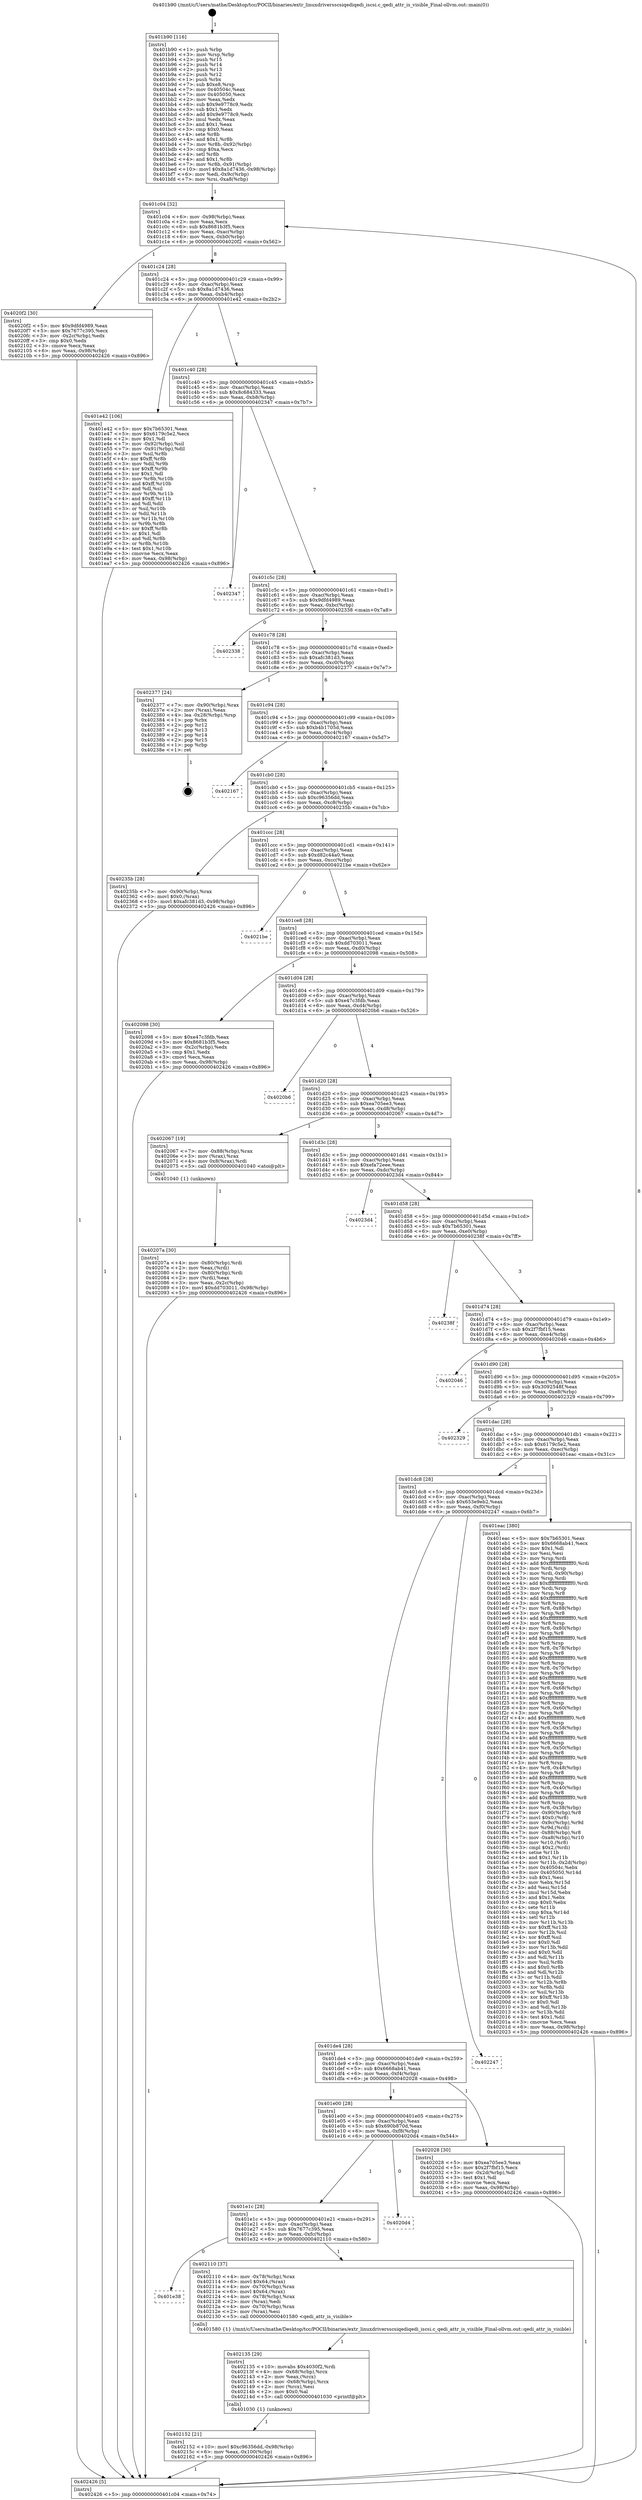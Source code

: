 digraph "0x401b90" {
  label = "0x401b90 (/mnt/c/Users/mathe/Desktop/tcc/POCII/binaries/extr_linuxdriversscsiqediqedi_iscsi.c_qedi_attr_is_visible_Final-ollvm.out::main(0))"
  labelloc = "t"
  node[shape=record]

  Entry [label="",width=0.3,height=0.3,shape=circle,fillcolor=black,style=filled]
  "0x401c04" [label="{
     0x401c04 [32]\l
     | [instrs]\l
     &nbsp;&nbsp;0x401c04 \<+6\>: mov -0x98(%rbp),%eax\l
     &nbsp;&nbsp;0x401c0a \<+2\>: mov %eax,%ecx\l
     &nbsp;&nbsp;0x401c0c \<+6\>: sub $0x8681b3f5,%ecx\l
     &nbsp;&nbsp;0x401c12 \<+6\>: mov %eax,-0xac(%rbp)\l
     &nbsp;&nbsp;0x401c18 \<+6\>: mov %ecx,-0xb0(%rbp)\l
     &nbsp;&nbsp;0x401c1e \<+6\>: je 00000000004020f2 \<main+0x562\>\l
  }"]
  "0x4020f2" [label="{
     0x4020f2 [30]\l
     | [instrs]\l
     &nbsp;&nbsp;0x4020f2 \<+5\>: mov $0x9dfd4989,%eax\l
     &nbsp;&nbsp;0x4020f7 \<+5\>: mov $0x7677c395,%ecx\l
     &nbsp;&nbsp;0x4020fc \<+3\>: mov -0x2c(%rbp),%edx\l
     &nbsp;&nbsp;0x4020ff \<+3\>: cmp $0x0,%edx\l
     &nbsp;&nbsp;0x402102 \<+3\>: cmove %ecx,%eax\l
     &nbsp;&nbsp;0x402105 \<+6\>: mov %eax,-0x98(%rbp)\l
     &nbsp;&nbsp;0x40210b \<+5\>: jmp 0000000000402426 \<main+0x896\>\l
  }"]
  "0x401c24" [label="{
     0x401c24 [28]\l
     | [instrs]\l
     &nbsp;&nbsp;0x401c24 \<+5\>: jmp 0000000000401c29 \<main+0x99\>\l
     &nbsp;&nbsp;0x401c29 \<+6\>: mov -0xac(%rbp),%eax\l
     &nbsp;&nbsp;0x401c2f \<+5\>: sub $0x8a1d7436,%eax\l
     &nbsp;&nbsp;0x401c34 \<+6\>: mov %eax,-0xb4(%rbp)\l
     &nbsp;&nbsp;0x401c3a \<+6\>: je 0000000000401e42 \<main+0x2b2\>\l
  }"]
  Exit [label="",width=0.3,height=0.3,shape=circle,fillcolor=black,style=filled,peripheries=2]
  "0x401e42" [label="{
     0x401e42 [106]\l
     | [instrs]\l
     &nbsp;&nbsp;0x401e42 \<+5\>: mov $0x7b65301,%eax\l
     &nbsp;&nbsp;0x401e47 \<+5\>: mov $0x6179c5e2,%ecx\l
     &nbsp;&nbsp;0x401e4c \<+2\>: mov $0x1,%dl\l
     &nbsp;&nbsp;0x401e4e \<+7\>: mov -0x92(%rbp),%sil\l
     &nbsp;&nbsp;0x401e55 \<+7\>: mov -0x91(%rbp),%dil\l
     &nbsp;&nbsp;0x401e5c \<+3\>: mov %sil,%r8b\l
     &nbsp;&nbsp;0x401e5f \<+4\>: xor $0xff,%r8b\l
     &nbsp;&nbsp;0x401e63 \<+3\>: mov %dil,%r9b\l
     &nbsp;&nbsp;0x401e66 \<+4\>: xor $0xff,%r9b\l
     &nbsp;&nbsp;0x401e6a \<+3\>: xor $0x1,%dl\l
     &nbsp;&nbsp;0x401e6d \<+3\>: mov %r8b,%r10b\l
     &nbsp;&nbsp;0x401e70 \<+4\>: and $0xff,%r10b\l
     &nbsp;&nbsp;0x401e74 \<+3\>: and %dl,%sil\l
     &nbsp;&nbsp;0x401e77 \<+3\>: mov %r9b,%r11b\l
     &nbsp;&nbsp;0x401e7a \<+4\>: and $0xff,%r11b\l
     &nbsp;&nbsp;0x401e7e \<+3\>: and %dl,%dil\l
     &nbsp;&nbsp;0x401e81 \<+3\>: or %sil,%r10b\l
     &nbsp;&nbsp;0x401e84 \<+3\>: or %dil,%r11b\l
     &nbsp;&nbsp;0x401e87 \<+3\>: xor %r11b,%r10b\l
     &nbsp;&nbsp;0x401e8a \<+3\>: or %r9b,%r8b\l
     &nbsp;&nbsp;0x401e8d \<+4\>: xor $0xff,%r8b\l
     &nbsp;&nbsp;0x401e91 \<+3\>: or $0x1,%dl\l
     &nbsp;&nbsp;0x401e94 \<+3\>: and %dl,%r8b\l
     &nbsp;&nbsp;0x401e97 \<+3\>: or %r8b,%r10b\l
     &nbsp;&nbsp;0x401e9a \<+4\>: test $0x1,%r10b\l
     &nbsp;&nbsp;0x401e9e \<+3\>: cmovne %ecx,%eax\l
     &nbsp;&nbsp;0x401ea1 \<+6\>: mov %eax,-0x98(%rbp)\l
     &nbsp;&nbsp;0x401ea7 \<+5\>: jmp 0000000000402426 \<main+0x896\>\l
  }"]
  "0x401c40" [label="{
     0x401c40 [28]\l
     | [instrs]\l
     &nbsp;&nbsp;0x401c40 \<+5\>: jmp 0000000000401c45 \<main+0xb5\>\l
     &nbsp;&nbsp;0x401c45 \<+6\>: mov -0xac(%rbp),%eax\l
     &nbsp;&nbsp;0x401c4b \<+5\>: sub $0x8c684333,%eax\l
     &nbsp;&nbsp;0x401c50 \<+6\>: mov %eax,-0xb8(%rbp)\l
     &nbsp;&nbsp;0x401c56 \<+6\>: je 0000000000402347 \<main+0x7b7\>\l
  }"]
  "0x402426" [label="{
     0x402426 [5]\l
     | [instrs]\l
     &nbsp;&nbsp;0x402426 \<+5\>: jmp 0000000000401c04 \<main+0x74\>\l
  }"]
  "0x401b90" [label="{
     0x401b90 [116]\l
     | [instrs]\l
     &nbsp;&nbsp;0x401b90 \<+1\>: push %rbp\l
     &nbsp;&nbsp;0x401b91 \<+3\>: mov %rsp,%rbp\l
     &nbsp;&nbsp;0x401b94 \<+2\>: push %r15\l
     &nbsp;&nbsp;0x401b96 \<+2\>: push %r14\l
     &nbsp;&nbsp;0x401b98 \<+2\>: push %r13\l
     &nbsp;&nbsp;0x401b9a \<+2\>: push %r12\l
     &nbsp;&nbsp;0x401b9c \<+1\>: push %rbx\l
     &nbsp;&nbsp;0x401b9d \<+7\>: sub $0xe8,%rsp\l
     &nbsp;&nbsp;0x401ba4 \<+7\>: mov 0x40504c,%eax\l
     &nbsp;&nbsp;0x401bab \<+7\>: mov 0x405050,%ecx\l
     &nbsp;&nbsp;0x401bb2 \<+2\>: mov %eax,%edx\l
     &nbsp;&nbsp;0x401bb4 \<+6\>: sub $0x9e9778c9,%edx\l
     &nbsp;&nbsp;0x401bba \<+3\>: sub $0x1,%edx\l
     &nbsp;&nbsp;0x401bbd \<+6\>: add $0x9e9778c9,%edx\l
     &nbsp;&nbsp;0x401bc3 \<+3\>: imul %edx,%eax\l
     &nbsp;&nbsp;0x401bc6 \<+3\>: and $0x1,%eax\l
     &nbsp;&nbsp;0x401bc9 \<+3\>: cmp $0x0,%eax\l
     &nbsp;&nbsp;0x401bcc \<+4\>: sete %r8b\l
     &nbsp;&nbsp;0x401bd0 \<+4\>: and $0x1,%r8b\l
     &nbsp;&nbsp;0x401bd4 \<+7\>: mov %r8b,-0x92(%rbp)\l
     &nbsp;&nbsp;0x401bdb \<+3\>: cmp $0xa,%ecx\l
     &nbsp;&nbsp;0x401bde \<+4\>: setl %r8b\l
     &nbsp;&nbsp;0x401be2 \<+4\>: and $0x1,%r8b\l
     &nbsp;&nbsp;0x401be6 \<+7\>: mov %r8b,-0x91(%rbp)\l
     &nbsp;&nbsp;0x401bed \<+10\>: movl $0x8a1d7436,-0x98(%rbp)\l
     &nbsp;&nbsp;0x401bf7 \<+6\>: mov %edi,-0x9c(%rbp)\l
     &nbsp;&nbsp;0x401bfd \<+7\>: mov %rsi,-0xa8(%rbp)\l
  }"]
  "0x402152" [label="{
     0x402152 [21]\l
     | [instrs]\l
     &nbsp;&nbsp;0x402152 \<+10\>: movl $0xc96356dd,-0x98(%rbp)\l
     &nbsp;&nbsp;0x40215c \<+6\>: mov %eax,-0x100(%rbp)\l
     &nbsp;&nbsp;0x402162 \<+5\>: jmp 0000000000402426 \<main+0x896\>\l
  }"]
  "0x402347" [label="{
     0x402347\l
  }", style=dashed]
  "0x401c5c" [label="{
     0x401c5c [28]\l
     | [instrs]\l
     &nbsp;&nbsp;0x401c5c \<+5\>: jmp 0000000000401c61 \<main+0xd1\>\l
     &nbsp;&nbsp;0x401c61 \<+6\>: mov -0xac(%rbp),%eax\l
     &nbsp;&nbsp;0x401c67 \<+5\>: sub $0x9dfd4989,%eax\l
     &nbsp;&nbsp;0x401c6c \<+6\>: mov %eax,-0xbc(%rbp)\l
     &nbsp;&nbsp;0x401c72 \<+6\>: je 0000000000402338 \<main+0x7a8\>\l
  }"]
  "0x402135" [label="{
     0x402135 [29]\l
     | [instrs]\l
     &nbsp;&nbsp;0x402135 \<+10\>: movabs $0x4030f2,%rdi\l
     &nbsp;&nbsp;0x40213f \<+4\>: mov -0x68(%rbp),%rcx\l
     &nbsp;&nbsp;0x402143 \<+2\>: mov %eax,(%rcx)\l
     &nbsp;&nbsp;0x402145 \<+4\>: mov -0x68(%rbp),%rcx\l
     &nbsp;&nbsp;0x402149 \<+2\>: mov (%rcx),%esi\l
     &nbsp;&nbsp;0x40214b \<+2\>: mov $0x0,%al\l
     &nbsp;&nbsp;0x40214d \<+5\>: call 0000000000401030 \<printf@plt\>\l
     | [calls]\l
     &nbsp;&nbsp;0x401030 \{1\} (unknown)\l
  }"]
  "0x402338" [label="{
     0x402338\l
  }", style=dashed]
  "0x401c78" [label="{
     0x401c78 [28]\l
     | [instrs]\l
     &nbsp;&nbsp;0x401c78 \<+5\>: jmp 0000000000401c7d \<main+0xed\>\l
     &nbsp;&nbsp;0x401c7d \<+6\>: mov -0xac(%rbp),%eax\l
     &nbsp;&nbsp;0x401c83 \<+5\>: sub $0xafc381d3,%eax\l
     &nbsp;&nbsp;0x401c88 \<+6\>: mov %eax,-0xc0(%rbp)\l
     &nbsp;&nbsp;0x401c8e \<+6\>: je 0000000000402377 \<main+0x7e7\>\l
  }"]
  "0x401e38" [label="{
     0x401e38\l
  }", style=dashed]
  "0x402377" [label="{
     0x402377 [24]\l
     | [instrs]\l
     &nbsp;&nbsp;0x402377 \<+7\>: mov -0x90(%rbp),%rax\l
     &nbsp;&nbsp;0x40237e \<+2\>: mov (%rax),%eax\l
     &nbsp;&nbsp;0x402380 \<+4\>: lea -0x28(%rbp),%rsp\l
     &nbsp;&nbsp;0x402384 \<+1\>: pop %rbx\l
     &nbsp;&nbsp;0x402385 \<+2\>: pop %r12\l
     &nbsp;&nbsp;0x402387 \<+2\>: pop %r13\l
     &nbsp;&nbsp;0x402389 \<+2\>: pop %r14\l
     &nbsp;&nbsp;0x40238b \<+2\>: pop %r15\l
     &nbsp;&nbsp;0x40238d \<+1\>: pop %rbp\l
     &nbsp;&nbsp;0x40238e \<+1\>: ret\l
  }"]
  "0x401c94" [label="{
     0x401c94 [28]\l
     | [instrs]\l
     &nbsp;&nbsp;0x401c94 \<+5\>: jmp 0000000000401c99 \<main+0x109\>\l
     &nbsp;&nbsp;0x401c99 \<+6\>: mov -0xac(%rbp),%eax\l
     &nbsp;&nbsp;0x401c9f \<+5\>: sub $0xb4b1705d,%eax\l
     &nbsp;&nbsp;0x401ca4 \<+6\>: mov %eax,-0xc4(%rbp)\l
     &nbsp;&nbsp;0x401caa \<+6\>: je 0000000000402167 \<main+0x5d7\>\l
  }"]
  "0x402110" [label="{
     0x402110 [37]\l
     | [instrs]\l
     &nbsp;&nbsp;0x402110 \<+4\>: mov -0x78(%rbp),%rax\l
     &nbsp;&nbsp;0x402114 \<+6\>: movl $0x64,(%rax)\l
     &nbsp;&nbsp;0x40211a \<+4\>: mov -0x70(%rbp),%rax\l
     &nbsp;&nbsp;0x40211e \<+6\>: movl $0x64,(%rax)\l
     &nbsp;&nbsp;0x402124 \<+4\>: mov -0x78(%rbp),%rax\l
     &nbsp;&nbsp;0x402128 \<+2\>: mov (%rax),%edi\l
     &nbsp;&nbsp;0x40212a \<+4\>: mov -0x70(%rbp),%rax\l
     &nbsp;&nbsp;0x40212e \<+2\>: mov (%rax),%esi\l
     &nbsp;&nbsp;0x402130 \<+5\>: call 0000000000401580 \<qedi_attr_is_visible\>\l
     | [calls]\l
     &nbsp;&nbsp;0x401580 \{1\} (/mnt/c/Users/mathe/Desktop/tcc/POCII/binaries/extr_linuxdriversscsiqediqedi_iscsi.c_qedi_attr_is_visible_Final-ollvm.out::qedi_attr_is_visible)\l
  }"]
  "0x402167" [label="{
     0x402167\l
  }", style=dashed]
  "0x401cb0" [label="{
     0x401cb0 [28]\l
     | [instrs]\l
     &nbsp;&nbsp;0x401cb0 \<+5\>: jmp 0000000000401cb5 \<main+0x125\>\l
     &nbsp;&nbsp;0x401cb5 \<+6\>: mov -0xac(%rbp),%eax\l
     &nbsp;&nbsp;0x401cbb \<+5\>: sub $0xc96356dd,%eax\l
     &nbsp;&nbsp;0x401cc0 \<+6\>: mov %eax,-0xc8(%rbp)\l
     &nbsp;&nbsp;0x401cc6 \<+6\>: je 000000000040235b \<main+0x7cb\>\l
  }"]
  "0x401e1c" [label="{
     0x401e1c [28]\l
     | [instrs]\l
     &nbsp;&nbsp;0x401e1c \<+5\>: jmp 0000000000401e21 \<main+0x291\>\l
     &nbsp;&nbsp;0x401e21 \<+6\>: mov -0xac(%rbp),%eax\l
     &nbsp;&nbsp;0x401e27 \<+5\>: sub $0x7677c395,%eax\l
     &nbsp;&nbsp;0x401e2c \<+6\>: mov %eax,-0xfc(%rbp)\l
     &nbsp;&nbsp;0x401e32 \<+6\>: je 0000000000402110 \<main+0x580\>\l
  }"]
  "0x40235b" [label="{
     0x40235b [28]\l
     | [instrs]\l
     &nbsp;&nbsp;0x40235b \<+7\>: mov -0x90(%rbp),%rax\l
     &nbsp;&nbsp;0x402362 \<+6\>: movl $0x0,(%rax)\l
     &nbsp;&nbsp;0x402368 \<+10\>: movl $0xafc381d3,-0x98(%rbp)\l
     &nbsp;&nbsp;0x402372 \<+5\>: jmp 0000000000402426 \<main+0x896\>\l
  }"]
  "0x401ccc" [label="{
     0x401ccc [28]\l
     | [instrs]\l
     &nbsp;&nbsp;0x401ccc \<+5\>: jmp 0000000000401cd1 \<main+0x141\>\l
     &nbsp;&nbsp;0x401cd1 \<+6\>: mov -0xac(%rbp),%eax\l
     &nbsp;&nbsp;0x401cd7 \<+5\>: sub $0xd82c44a0,%eax\l
     &nbsp;&nbsp;0x401cdc \<+6\>: mov %eax,-0xcc(%rbp)\l
     &nbsp;&nbsp;0x401ce2 \<+6\>: je 00000000004021be \<main+0x62e\>\l
  }"]
  "0x4020d4" [label="{
     0x4020d4\l
  }", style=dashed]
  "0x4021be" [label="{
     0x4021be\l
  }", style=dashed]
  "0x401ce8" [label="{
     0x401ce8 [28]\l
     | [instrs]\l
     &nbsp;&nbsp;0x401ce8 \<+5\>: jmp 0000000000401ced \<main+0x15d\>\l
     &nbsp;&nbsp;0x401ced \<+6\>: mov -0xac(%rbp),%eax\l
     &nbsp;&nbsp;0x401cf3 \<+5\>: sub $0xdd703011,%eax\l
     &nbsp;&nbsp;0x401cf8 \<+6\>: mov %eax,-0xd0(%rbp)\l
     &nbsp;&nbsp;0x401cfe \<+6\>: je 0000000000402098 \<main+0x508\>\l
  }"]
  "0x40207a" [label="{
     0x40207a [30]\l
     | [instrs]\l
     &nbsp;&nbsp;0x40207a \<+4\>: mov -0x80(%rbp),%rdi\l
     &nbsp;&nbsp;0x40207e \<+2\>: mov %eax,(%rdi)\l
     &nbsp;&nbsp;0x402080 \<+4\>: mov -0x80(%rbp),%rdi\l
     &nbsp;&nbsp;0x402084 \<+2\>: mov (%rdi),%eax\l
     &nbsp;&nbsp;0x402086 \<+3\>: mov %eax,-0x2c(%rbp)\l
     &nbsp;&nbsp;0x402089 \<+10\>: movl $0xdd703011,-0x98(%rbp)\l
     &nbsp;&nbsp;0x402093 \<+5\>: jmp 0000000000402426 \<main+0x896\>\l
  }"]
  "0x402098" [label="{
     0x402098 [30]\l
     | [instrs]\l
     &nbsp;&nbsp;0x402098 \<+5\>: mov $0xe47c3fdb,%eax\l
     &nbsp;&nbsp;0x40209d \<+5\>: mov $0x8681b3f5,%ecx\l
     &nbsp;&nbsp;0x4020a2 \<+3\>: mov -0x2c(%rbp),%edx\l
     &nbsp;&nbsp;0x4020a5 \<+3\>: cmp $0x1,%edx\l
     &nbsp;&nbsp;0x4020a8 \<+3\>: cmovl %ecx,%eax\l
     &nbsp;&nbsp;0x4020ab \<+6\>: mov %eax,-0x98(%rbp)\l
     &nbsp;&nbsp;0x4020b1 \<+5\>: jmp 0000000000402426 \<main+0x896\>\l
  }"]
  "0x401d04" [label="{
     0x401d04 [28]\l
     | [instrs]\l
     &nbsp;&nbsp;0x401d04 \<+5\>: jmp 0000000000401d09 \<main+0x179\>\l
     &nbsp;&nbsp;0x401d09 \<+6\>: mov -0xac(%rbp),%eax\l
     &nbsp;&nbsp;0x401d0f \<+5\>: sub $0xe47c3fdb,%eax\l
     &nbsp;&nbsp;0x401d14 \<+6\>: mov %eax,-0xd4(%rbp)\l
     &nbsp;&nbsp;0x401d1a \<+6\>: je 00000000004020b6 \<main+0x526\>\l
  }"]
  "0x401e00" [label="{
     0x401e00 [28]\l
     | [instrs]\l
     &nbsp;&nbsp;0x401e00 \<+5\>: jmp 0000000000401e05 \<main+0x275\>\l
     &nbsp;&nbsp;0x401e05 \<+6\>: mov -0xac(%rbp),%eax\l
     &nbsp;&nbsp;0x401e0b \<+5\>: sub $0x690b870d,%eax\l
     &nbsp;&nbsp;0x401e10 \<+6\>: mov %eax,-0xf8(%rbp)\l
     &nbsp;&nbsp;0x401e16 \<+6\>: je 00000000004020d4 \<main+0x544\>\l
  }"]
  "0x4020b6" [label="{
     0x4020b6\l
  }", style=dashed]
  "0x401d20" [label="{
     0x401d20 [28]\l
     | [instrs]\l
     &nbsp;&nbsp;0x401d20 \<+5\>: jmp 0000000000401d25 \<main+0x195\>\l
     &nbsp;&nbsp;0x401d25 \<+6\>: mov -0xac(%rbp),%eax\l
     &nbsp;&nbsp;0x401d2b \<+5\>: sub $0xea705ee3,%eax\l
     &nbsp;&nbsp;0x401d30 \<+6\>: mov %eax,-0xd8(%rbp)\l
     &nbsp;&nbsp;0x401d36 \<+6\>: je 0000000000402067 \<main+0x4d7\>\l
  }"]
  "0x402028" [label="{
     0x402028 [30]\l
     | [instrs]\l
     &nbsp;&nbsp;0x402028 \<+5\>: mov $0xea705ee3,%eax\l
     &nbsp;&nbsp;0x40202d \<+5\>: mov $0x2f7fbf15,%ecx\l
     &nbsp;&nbsp;0x402032 \<+3\>: mov -0x2d(%rbp),%dl\l
     &nbsp;&nbsp;0x402035 \<+3\>: test $0x1,%dl\l
     &nbsp;&nbsp;0x402038 \<+3\>: cmovne %ecx,%eax\l
     &nbsp;&nbsp;0x40203b \<+6\>: mov %eax,-0x98(%rbp)\l
     &nbsp;&nbsp;0x402041 \<+5\>: jmp 0000000000402426 \<main+0x896\>\l
  }"]
  "0x402067" [label="{
     0x402067 [19]\l
     | [instrs]\l
     &nbsp;&nbsp;0x402067 \<+7\>: mov -0x88(%rbp),%rax\l
     &nbsp;&nbsp;0x40206e \<+3\>: mov (%rax),%rax\l
     &nbsp;&nbsp;0x402071 \<+4\>: mov 0x8(%rax),%rdi\l
     &nbsp;&nbsp;0x402075 \<+5\>: call 0000000000401040 \<atoi@plt\>\l
     | [calls]\l
     &nbsp;&nbsp;0x401040 \{1\} (unknown)\l
  }"]
  "0x401d3c" [label="{
     0x401d3c [28]\l
     | [instrs]\l
     &nbsp;&nbsp;0x401d3c \<+5\>: jmp 0000000000401d41 \<main+0x1b1\>\l
     &nbsp;&nbsp;0x401d41 \<+6\>: mov -0xac(%rbp),%eax\l
     &nbsp;&nbsp;0x401d47 \<+5\>: sub $0xefa72eee,%eax\l
     &nbsp;&nbsp;0x401d4c \<+6\>: mov %eax,-0xdc(%rbp)\l
     &nbsp;&nbsp;0x401d52 \<+6\>: je 00000000004023d4 \<main+0x844\>\l
  }"]
  "0x401de4" [label="{
     0x401de4 [28]\l
     | [instrs]\l
     &nbsp;&nbsp;0x401de4 \<+5\>: jmp 0000000000401de9 \<main+0x259\>\l
     &nbsp;&nbsp;0x401de9 \<+6\>: mov -0xac(%rbp),%eax\l
     &nbsp;&nbsp;0x401def \<+5\>: sub $0x6668ab41,%eax\l
     &nbsp;&nbsp;0x401df4 \<+6\>: mov %eax,-0xf4(%rbp)\l
     &nbsp;&nbsp;0x401dfa \<+6\>: je 0000000000402028 \<main+0x498\>\l
  }"]
  "0x4023d4" [label="{
     0x4023d4\l
  }", style=dashed]
  "0x401d58" [label="{
     0x401d58 [28]\l
     | [instrs]\l
     &nbsp;&nbsp;0x401d58 \<+5\>: jmp 0000000000401d5d \<main+0x1cd\>\l
     &nbsp;&nbsp;0x401d5d \<+6\>: mov -0xac(%rbp),%eax\l
     &nbsp;&nbsp;0x401d63 \<+5\>: sub $0x7b65301,%eax\l
     &nbsp;&nbsp;0x401d68 \<+6\>: mov %eax,-0xe0(%rbp)\l
     &nbsp;&nbsp;0x401d6e \<+6\>: je 000000000040238f \<main+0x7ff\>\l
  }"]
  "0x402247" [label="{
     0x402247\l
  }", style=dashed]
  "0x40238f" [label="{
     0x40238f\l
  }", style=dashed]
  "0x401d74" [label="{
     0x401d74 [28]\l
     | [instrs]\l
     &nbsp;&nbsp;0x401d74 \<+5\>: jmp 0000000000401d79 \<main+0x1e9\>\l
     &nbsp;&nbsp;0x401d79 \<+6\>: mov -0xac(%rbp),%eax\l
     &nbsp;&nbsp;0x401d7f \<+5\>: sub $0x2f7fbf15,%eax\l
     &nbsp;&nbsp;0x401d84 \<+6\>: mov %eax,-0xe4(%rbp)\l
     &nbsp;&nbsp;0x401d8a \<+6\>: je 0000000000402046 \<main+0x4b6\>\l
  }"]
  "0x401dc8" [label="{
     0x401dc8 [28]\l
     | [instrs]\l
     &nbsp;&nbsp;0x401dc8 \<+5\>: jmp 0000000000401dcd \<main+0x23d\>\l
     &nbsp;&nbsp;0x401dcd \<+6\>: mov -0xac(%rbp),%eax\l
     &nbsp;&nbsp;0x401dd3 \<+5\>: sub $0x653e9eb2,%eax\l
     &nbsp;&nbsp;0x401dd8 \<+6\>: mov %eax,-0xf0(%rbp)\l
     &nbsp;&nbsp;0x401dde \<+6\>: je 0000000000402247 \<main+0x6b7\>\l
  }"]
  "0x402046" [label="{
     0x402046\l
  }", style=dashed]
  "0x401d90" [label="{
     0x401d90 [28]\l
     | [instrs]\l
     &nbsp;&nbsp;0x401d90 \<+5\>: jmp 0000000000401d95 \<main+0x205\>\l
     &nbsp;&nbsp;0x401d95 \<+6\>: mov -0xac(%rbp),%eax\l
     &nbsp;&nbsp;0x401d9b \<+5\>: sub $0x3092548f,%eax\l
     &nbsp;&nbsp;0x401da0 \<+6\>: mov %eax,-0xe8(%rbp)\l
     &nbsp;&nbsp;0x401da6 \<+6\>: je 0000000000402329 \<main+0x799\>\l
  }"]
  "0x401eac" [label="{
     0x401eac [380]\l
     | [instrs]\l
     &nbsp;&nbsp;0x401eac \<+5\>: mov $0x7b65301,%eax\l
     &nbsp;&nbsp;0x401eb1 \<+5\>: mov $0x6668ab41,%ecx\l
     &nbsp;&nbsp;0x401eb6 \<+2\>: mov $0x1,%dl\l
     &nbsp;&nbsp;0x401eb8 \<+2\>: xor %esi,%esi\l
     &nbsp;&nbsp;0x401eba \<+3\>: mov %rsp,%rdi\l
     &nbsp;&nbsp;0x401ebd \<+4\>: add $0xfffffffffffffff0,%rdi\l
     &nbsp;&nbsp;0x401ec1 \<+3\>: mov %rdi,%rsp\l
     &nbsp;&nbsp;0x401ec4 \<+7\>: mov %rdi,-0x90(%rbp)\l
     &nbsp;&nbsp;0x401ecb \<+3\>: mov %rsp,%rdi\l
     &nbsp;&nbsp;0x401ece \<+4\>: add $0xfffffffffffffff0,%rdi\l
     &nbsp;&nbsp;0x401ed2 \<+3\>: mov %rdi,%rsp\l
     &nbsp;&nbsp;0x401ed5 \<+3\>: mov %rsp,%r8\l
     &nbsp;&nbsp;0x401ed8 \<+4\>: add $0xfffffffffffffff0,%r8\l
     &nbsp;&nbsp;0x401edc \<+3\>: mov %r8,%rsp\l
     &nbsp;&nbsp;0x401edf \<+7\>: mov %r8,-0x88(%rbp)\l
     &nbsp;&nbsp;0x401ee6 \<+3\>: mov %rsp,%r8\l
     &nbsp;&nbsp;0x401ee9 \<+4\>: add $0xfffffffffffffff0,%r8\l
     &nbsp;&nbsp;0x401eed \<+3\>: mov %r8,%rsp\l
     &nbsp;&nbsp;0x401ef0 \<+4\>: mov %r8,-0x80(%rbp)\l
     &nbsp;&nbsp;0x401ef4 \<+3\>: mov %rsp,%r8\l
     &nbsp;&nbsp;0x401ef7 \<+4\>: add $0xfffffffffffffff0,%r8\l
     &nbsp;&nbsp;0x401efb \<+3\>: mov %r8,%rsp\l
     &nbsp;&nbsp;0x401efe \<+4\>: mov %r8,-0x78(%rbp)\l
     &nbsp;&nbsp;0x401f02 \<+3\>: mov %rsp,%r8\l
     &nbsp;&nbsp;0x401f05 \<+4\>: add $0xfffffffffffffff0,%r8\l
     &nbsp;&nbsp;0x401f09 \<+3\>: mov %r8,%rsp\l
     &nbsp;&nbsp;0x401f0c \<+4\>: mov %r8,-0x70(%rbp)\l
     &nbsp;&nbsp;0x401f10 \<+3\>: mov %rsp,%r8\l
     &nbsp;&nbsp;0x401f13 \<+4\>: add $0xfffffffffffffff0,%r8\l
     &nbsp;&nbsp;0x401f17 \<+3\>: mov %r8,%rsp\l
     &nbsp;&nbsp;0x401f1a \<+4\>: mov %r8,-0x68(%rbp)\l
     &nbsp;&nbsp;0x401f1e \<+3\>: mov %rsp,%r8\l
     &nbsp;&nbsp;0x401f21 \<+4\>: add $0xfffffffffffffff0,%r8\l
     &nbsp;&nbsp;0x401f25 \<+3\>: mov %r8,%rsp\l
     &nbsp;&nbsp;0x401f28 \<+4\>: mov %r8,-0x60(%rbp)\l
     &nbsp;&nbsp;0x401f2c \<+3\>: mov %rsp,%r8\l
     &nbsp;&nbsp;0x401f2f \<+4\>: add $0xfffffffffffffff0,%r8\l
     &nbsp;&nbsp;0x401f33 \<+3\>: mov %r8,%rsp\l
     &nbsp;&nbsp;0x401f36 \<+4\>: mov %r8,-0x58(%rbp)\l
     &nbsp;&nbsp;0x401f3a \<+3\>: mov %rsp,%r8\l
     &nbsp;&nbsp;0x401f3d \<+4\>: add $0xfffffffffffffff0,%r8\l
     &nbsp;&nbsp;0x401f41 \<+3\>: mov %r8,%rsp\l
     &nbsp;&nbsp;0x401f44 \<+4\>: mov %r8,-0x50(%rbp)\l
     &nbsp;&nbsp;0x401f48 \<+3\>: mov %rsp,%r8\l
     &nbsp;&nbsp;0x401f4b \<+4\>: add $0xfffffffffffffff0,%r8\l
     &nbsp;&nbsp;0x401f4f \<+3\>: mov %r8,%rsp\l
     &nbsp;&nbsp;0x401f52 \<+4\>: mov %r8,-0x48(%rbp)\l
     &nbsp;&nbsp;0x401f56 \<+3\>: mov %rsp,%r8\l
     &nbsp;&nbsp;0x401f59 \<+4\>: add $0xfffffffffffffff0,%r8\l
     &nbsp;&nbsp;0x401f5d \<+3\>: mov %r8,%rsp\l
     &nbsp;&nbsp;0x401f60 \<+4\>: mov %r8,-0x40(%rbp)\l
     &nbsp;&nbsp;0x401f64 \<+3\>: mov %rsp,%r8\l
     &nbsp;&nbsp;0x401f67 \<+4\>: add $0xfffffffffffffff0,%r8\l
     &nbsp;&nbsp;0x401f6b \<+3\>: mov %r8,%rsp\l
     &nbsp;&nbsp;0x401f6e \<+4\>: mov %r8,-0x38(%rbp)\l
     &nbsp;&nbsp;0x401f72 \<+7\>: mov -0x90(%rbp),%r8\l
     &nbsp;&nbsp;0x401f79 \<+7\>: movl $0x0,(%r8)\l
     &nbsp;&nbsp;0x401f80 \<+7\>: mov -0x9c(%rbp),%r9d\l
     &nbsp;&nbsp;0x401f87 \<+3\>: mov %r9d,(%rdi)\l
     &nbsp;&nbsp;0x401f8a \<+7\>: mov -0x88(%rbp),%r8\l
     &nbsp;&nbsp;0x401f91 \<+7\>: mov -0xa8(%rbp),%r10\l
     &nbsp;&nbsp;0x401f98 \<+3\>: mov %r10,(%r8)\l
     &nbsp;&nbsp;0x401f9b \<+3\>: cmpl $0x2,(%rdi)\l
     &nbsp;&nbsp;0x401f9e \<+4\>: setne %r11b\l
     &nbsp;&nbsp;0x401fa2 \<+4\>: and $0x1,%r11b\l
     &nbsp;&nbsp;0x401fa6 \<+4\>: mov %r11b,-0x2d(%rbp)\l
     &nbsp;&nbsp;0x401faa \<+7\>: mov 0x40504c,%ebx\l
     &nbsp;&nbsp;0x401fb1 \<+8\>: mov 0x405050,%r14d\l
     &nbsp;&nbsp;0x401fb9 \<+3\>: sub $0x1,%esi\l
     &nbsp;&nbsp;0x401fbc \<+3\>: mov %ebx,%r15d\l
     &nbsp;&nbsp;0x401fbf \<+3\>: add %esi,%r15d\l
     &nbsp;&nbsp;0x401fc2 \<+4\>: imul %r15d,%ebx\l
     &nbsp;&nbsp;0x401fc6 \<+3\>: and $0x1,%ebx\l
     &nbsp;&nbsp;0x401fc9 \<+3\>: cmp $0x0,%ebx\l
     &nbsp;&nbsp;0x401fcc \<+4\>: sete %r11b\l
     &nbsp;&nbsp;0x401fd0 \<+4\>: cmp $0xa,%r14d\l
     &nbsp;&nbsp;0x401fd4 \<+4\>: setl %r12b\l
     &nbsp;&nbsp;0x401fd8 \<+3\>: mov %r11b,%r13b\l
     &nbsp;&nbsp;0x401fdb \<+4\>: xor $0xff,%r13b\l
     &nbsp;&nbsp;0x401fdf \<+3\>: mov %r12b,%sil\l
     &nbsp;&nbsp;0x401fe2 \<+4\>: xor $0xff,%sil\l
     &nbsp;&nbsp;0x401fe6 \<+3\>: xor $0x0,%dl\l
     &nbsp;&nbsp;0x401fe9 \<+3\>: mov %r13b,%dil\l
     &nbsp;&nbsp;0x401fec \<+4\>: and $0x0,%dil\l
     &nbsp;&nbsp;0x401ff0 \<+3\>: and %dl,%r11b\l
     &nbsp;&nbsp;0x401ff3 \<+3\>: mov %sil,%r8b\l
     &nbsp;&nbsp;0x401ff6 \<+4\>: and $0x0,%r8b\l
     &nbsp;&nbsp;0x401ffa \<+3\>: and %dl,%r12b\l
     &nbsp;&nbsp;0x401ffd \<+3\>: or %r11b,%dil\l
     &nbsp;&nbsp;0x402000 \<+3\>: or %r12b,%r8b\l
     &nbsp;&nbsp;0x402003 \<+3\>: xor %r8b,%dil\l
     &nbsp;&nbsp;0x402006 \<+3\>: or %sil,%r13b\l
     &nbsp;&nbsp;0x402009 \<+4\>: xor $0xff,%r13b\l
     &nbsp;&nbsp;0x40200d \<+3\>: or $0x0,%dl\l
     &nbsp;&nbsp;0x402010 \<+3\>: and %dl,%r13b\l
     &nbsp;&nbsp;0x402013 \<+3\>: or %r13b,%dil\l
     &nbsp;&nbsp;0x402016 \<+4\>: test $0x1,%dil\l
     &nbsp;&nbsp;0x40201a \<+3\>: cmovne %ecx,%eax\l
     &nbsp;&nbsp;0x40201d \<+6\>: mov %eax,-0x98(%rbp)\l
     &nbsp;&nbsp;0x402023 \<+5\>: jmp 0000000000402426 \<main+0x896\>\l
  }"]
  "0x402329" [label="{
     0x402329\l
  }", style=dashed]
  "0x401dac" [label="{
     0x401dac [28]\l
     | [instrs]\l
     &nbsp;&nbsp;0x401dac \<+5\>: jmp 0000000000401db1 \<main+0x221\>\l
     &nbsp;&nbsp;0x401db1 \<+6\>: mov -0xac(%rbp),%eax\l
     &nbsp;&nbsp;0x401db7 \<+5\>: sub $0x6179c5e2,%eax\l
     &nbsp;&nbsp;0x401dbc \<+6\>: mov %eax,-0xec(%rbp)\l
     &nbsp;&nbsp;0x401dc2 \<+6\>: je 0000000000401eac \<main+0x31c\>\l
  }"]
  Entry -> "0x401b90" [label=" 1"]
  "0x401c04" -> "0x4020f2" [label=" 1"]
  "0x401c04" -> "0x401c24" [label=" 8"]
  "0x402377" -> Exit [label=" 1"]
  "0x401c24" -> "0x401e42" [label=" 1"]
  "0x401c24" -> "0x401c40" [label=" 7"]
  "0x401e42" -> "0x402426" [label=" 1"]
  "0x401b90" -> "0x401c04" [label=" 1"]
  "0x402426" -> "0x401c04" [label=" 8"]
  "0x40235b" -> "0x402426" [label=" 1"]
  "0x401c40" -> "0x402347" [label=" 0"]
  "0x401c40" -> "0x401c5c" [label=" 7"]
  "0x402152" -> "0x402426" [label=" 1"]
  "0x401c5c" -> "0x402338" [label=" 0"]
  "0x401c5c" -> "0x401c78" [label=" 7"]
  "0x402135" -> "0x402152" [label=" 1"]
  "0x401c78" -> "0x402377" [label=" 1"]
  "0x401c78" -> "0x401c94" [label=" 6"]
  "0x402110" -> "0x402135" [label=" 1"]
  "0x401c94" -> "0x402167" [label=" 0"]
  "0x401c94" -> "0x401cb0" [label=" 6"]
  "0x401e1c" -> "0x401e38" [label=" 0"]
  "0x401cb0" -> "0x40235b" [label=" 1"]
  "0x401cb0" -> "0x401ccc" [label=" 5"]
  "0x401e1c" -> "0x402110" [label=" 1"]
  "0x401ccc" -> "0x4021be" [label=" 0"]
  "0x401ccc" -> "0x401ce8" [label=" 5"]
  "0x401e00" -> "0x401e1c" [label=" 1"]
  "0x401ce8" -> "0x402098" [label=" 1"]
  "0x401ce8" -> "0x401d04" [label=" 4"]
  "0x401e00" -> "0x4020d4" [label=" 0"]
  "0x401d04" -> "0x4020b6" [label=" 0"]
  "0x401d04" -> "0x401d20" [label=" 4"]
  "0x4020f2" -> "0x402426" [label=" 1"]
  "0x401d20" -> "0x402067" [label=" 1"]
  "0x401d20" -> "0x401d3c" [label=" 3"]
  "0x402098" -> "0x402426" [label=" 1"]
  "0x401d3c" -> "0x4023d4" [label=" 0"]
  "0x401d3c" -> "0x401d58" [label=" 3"]
  "0x402067" -> "0x40207a" [label=" 1"]
  "0x401d58" -> "0x40238f" [label=" 0"]
  "0x401d58" -> "0x401d74" [label=" 3"]
  "0x402028" -> "0x402426" [label=" 1"]
  "0x401d74" -> "0x402046" [label=" 0"]
  "0x401d74" -> "0x401d90" [label=" 3"]
  "0x40207a" -> "0x402426" [label=" 1"]
  "0x401d90" -> "0x402329" [label=" 0"]
  "0x401d90" -> "0x401dac" [label=" 3"]
  "0x401dc8" -> "0x401de4" [label=" 2"]
  "0x401dac" -> "0x401eac" [label=" 1"]
  "0x401dac" -> "0x401dc8" [label=" 2"]
  "0x401de4" -> "0x402028" [label=" 1"]
  "0x401eac" -> "0x402426" [label=" 1"]
  "0x401de4" -> "0x401e00" [label=" 1"]
  "0x401dc8" -> "0x402247" [label=" 0"]
}
